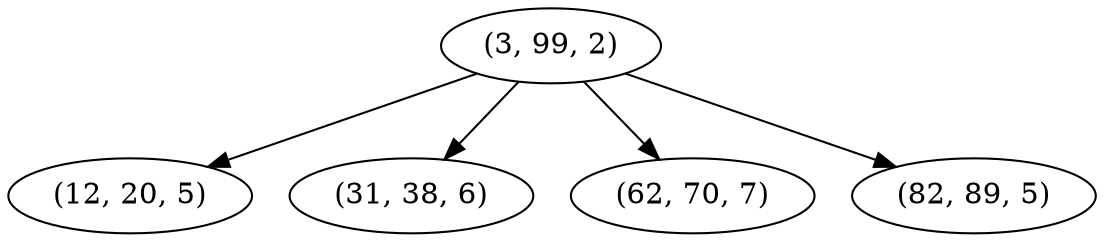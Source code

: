 digraph tree {
    "(3, 99, 2)";
    "(12, 20, 5)";
    "(31, 38, 6)";
    "(62, 70, 7)";
    "(82, 89, 5)";
    "(3, 99, 2)" -> "(12, 20, 5)";
    "(3, 99, 2)" -> "(31, 38, 6)";
    "(3, 99, 2)" -> "(62, 70, 7)";
    "(3, 99, 2)" -> "(82, 89, 5)";
}
